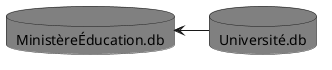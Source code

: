 @startuml
skinparam backgroundcolor transparent
skinparam linetype polyline

database "Université.db" as mysql #grey
database "MinistèreÉducation.db" as oracle #grey

oracle <-right- mysql

@enduml